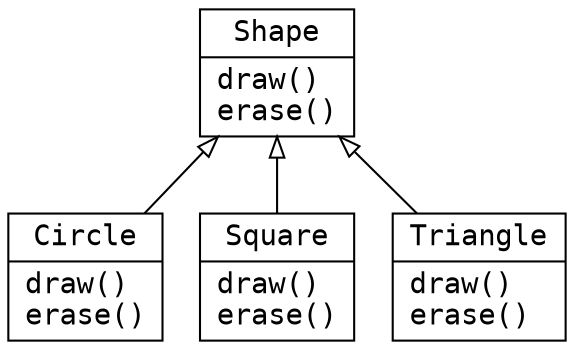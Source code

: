 digraph s {
    rankdir = BT
    node[shape="record",fontname="Consolas,Monaco"];
    edge[arrowhead=empty];
    
    node_shape[label="{Shape|draw()\lerase()\l}"];
    
    node_circle[label="{Circle|draw()\lerase()\l}"];
    node_square[label="{Square|draw()\lerase()\l}"];
    node_triangle[label="{Triangle|draw()\lerase()\l}"];    

    node_circle->node_shape;
    node_square->node_shape;
    node_triangle->node_shape;
}
    